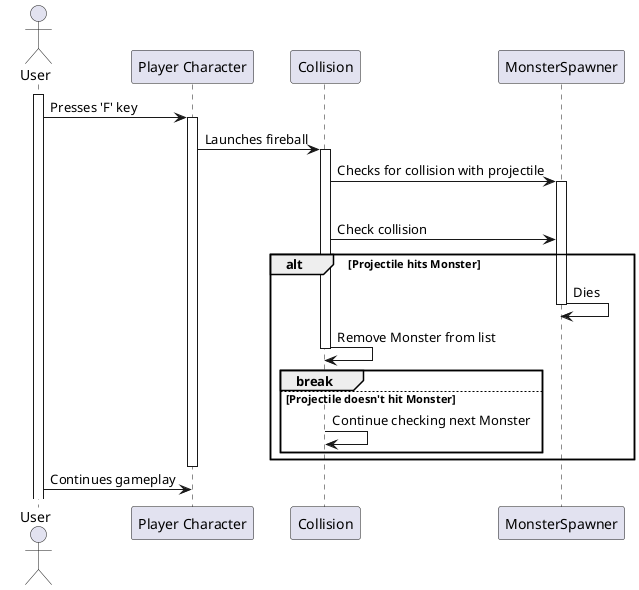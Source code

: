 @startuml
actor User as U
participant "Player Character" as P
participant Collision as C
participant MonsterSpawner as M

activate U

U -> P: Presses 'F' key
activate P
P -> C: Launches fireball
activate C

C -> M: Checks for collision with projectile
activate M
loop for each Monster
    C -> M: Check collision
    alt Projectile hits Monster
        M -> M: Dies
        deactivate M
        C -> C: Remove Monster from list
        deactivate C
        break
    else Projectile doesn't hit Monster
        C -> C: Continue checking next Monster
    end
end

deactivate M
deactivate C
deactivate P
U -> P: Continues gameplay

@enduml
